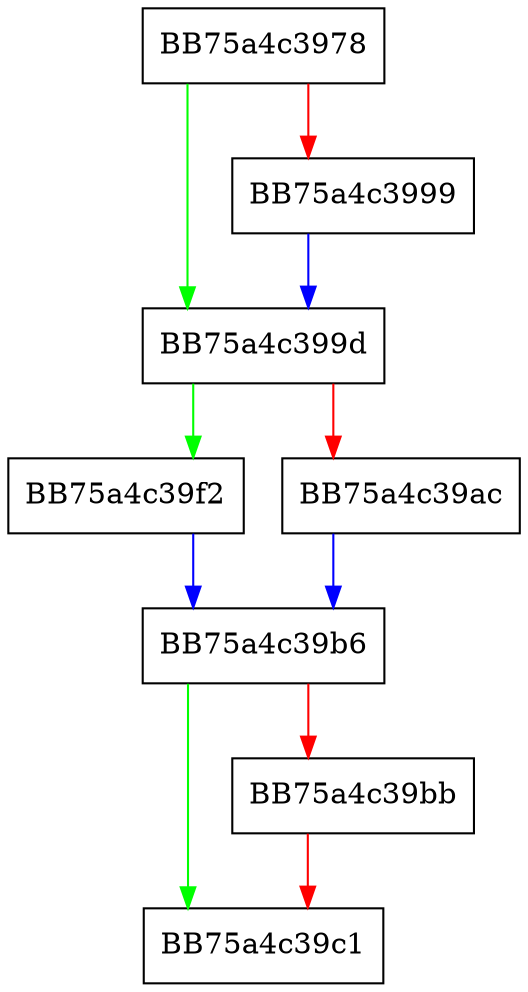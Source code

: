 digraph AddDetectionDetail {
  node [shape="box"];
  graph [splines=ortho];
  BB75a4c3978 -> BB75a4c399d [color="green"];
  BB75a4c3978 -> BB75a4c3999 [color="red"];
  BB75a4c3999 -> BB75a4c399d [color="blue"];
  BB75a4c399d -> BB75a4c39f2 [color="green"];
  BB75a4c399d -> BB75a4c39ac [color="red"];
  BB75a4c39ac -> BB75a4c39b6 [color="blue"];
  BB75a4c39b6 -> BB75a4c39c1 [color="green"];
  BB75a4c39b6 -> BB75a4c39bb [color="red"];
  BB75a4c39bb -> BB75a4c39c1 [color="red"];
  BB75a4c39f2 -> BB75a4c39b6 [color="blue"];
}